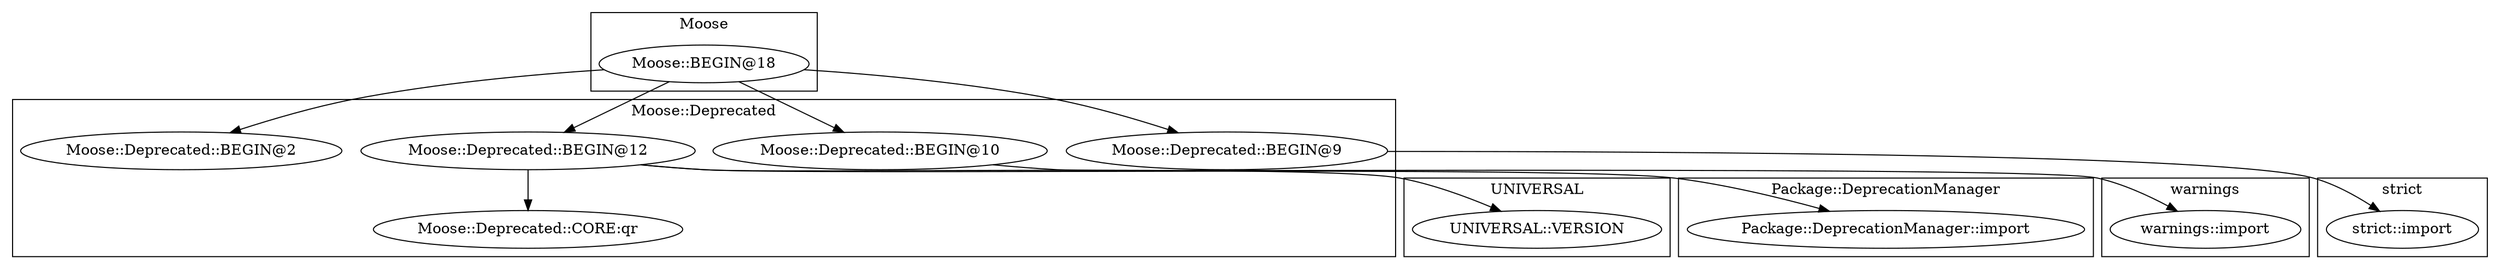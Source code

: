 digraph {
graph [overlap=false]
subgraph cluster_warnings {
	label="warnings";
	"warnings::import";
}
subgraph cluster_Moose {
	label="Moose";
	"Moose::BEGIN@18";
}
subgraph cluster_UNIVERSAL {
	label="UNIVERSAL";
	"UNIVERSAL::VERSION";
}
subgraph cluster_strict {
	label="strict";
	"strict::import";
}
subgraph cluster_Package_DeprecationManager {
	label="Package::DeprecationManager";
	"Package::DeprecationManager::import";
}
subgraph cluster_Moose_Deprecated {
	label="Moose::Deprecated";
	"Moose::Deprecated::CORE:qr";
	"Moose::Deprecated::BEGIN@12";
	"Moose::Deprecated::BEGIN@10";
	"Moose::Deprecated::BEGIN@9";
	"Moose::Deprecated::BEGIN@2";
}
"Moose::BEGIN@18" -> "Moose::Deprecated::BEGIN@12";
"Moose::Deprecated::BEGIN@12" -> "Moose::Deprecated::CORE:qr";
"Moose::Deprecated::BEGIN@10" -> "warnings::import";
"Moose::Deprecated::BEGIN@12" -> "UNIVERSAL::VERSION";
"Moose::Deprecated::BEGIN@9" -> "strict::import";
"Moose::Deprecated::BEGIN@12" -> "Package::DeprecationManager::import";
"Moose::BEGIN@18" -> "Moose::Deprecated::BEGIN@10";
"Moose::BEGIN@18" -> "Moose::Deprecated::BEGIN@9";
"Moose::BEGIN@18" -> "Moose::Deprecated::BEGIN@2";
}
